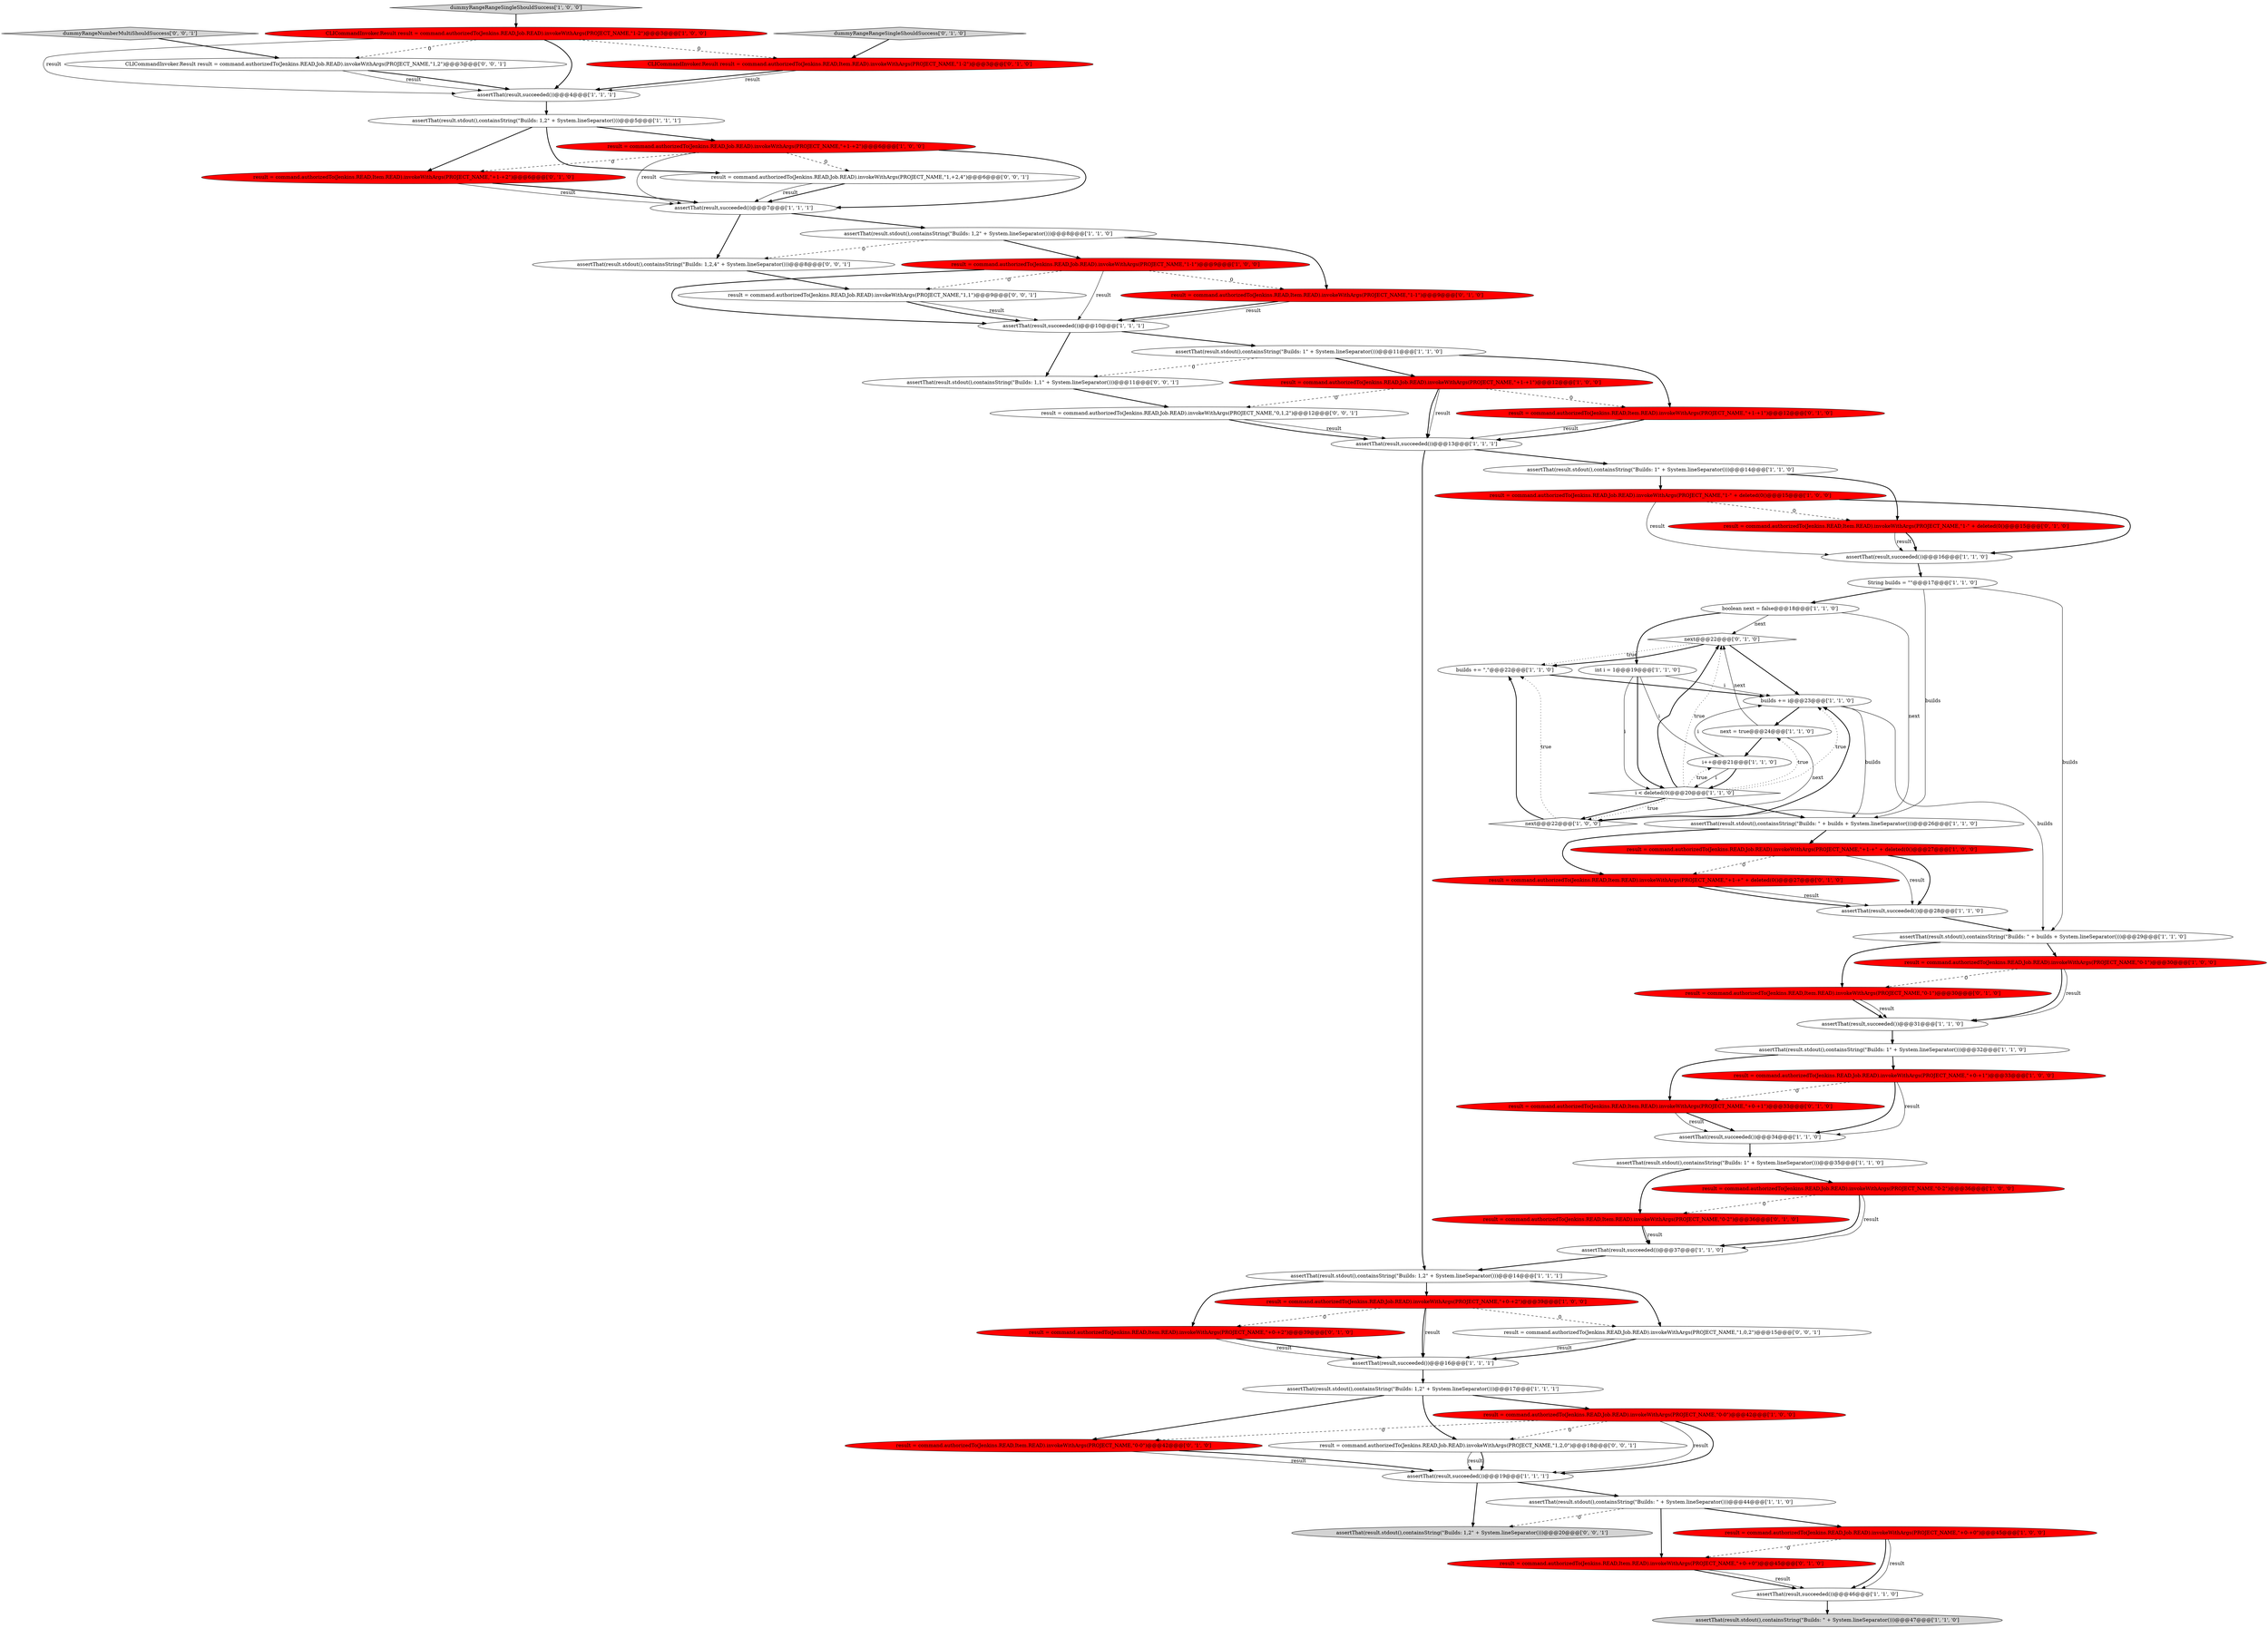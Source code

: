 digraph {
4 [style = filled, label = "String builds = \"\"@@@17@@@['1', '1', '0']", fillcolor = white, shape = ellipse image = "AAA0AAABBB1BBB"];
11 [style = filled, label = "assertThat(result.stdout(),containsString(\"Builds: 1,2\" + System.lineSeparator()))@@@14@@@['1', '1', '1']", fillcolor = white, shape = ellipse image = "AAA0AAABBB1BBB"];
30 [style = filled, label = "assertThat(result.stdout(),containsString(\"Builds: \" + System.lineSeparator()))@@@44@@@['1', '1', '0']", fillcolor = white, shape = ellipse image = "AAA0AAABBB1BBB"];
46 [style = filled, label = "result = command.authorizedTo(Jenkins.READ,Item.READ).invokeWithArgs(PROJECT_NAME,\"+1-+2\")@@@6@@@['0', '1', '0']", fillcolor = red, shape = ellipse image = "AAA1AAABBB2BBB"];
62 [style = filled, label = "result = command.authorizedTo(Jenkins.READ,Job.READ).invokeWithArgs(PROJECT_NAME,\"0,1,2\")@@@12@@@['0', '0', '1']", fillcolor = white, shape = ellipse image = "AAA0AAABBB3BBB"];
6 [style = filled, label = "assertThat(result,succeeded())@@@46@@@['1', '1', '0']", fillcolor = white, shape = ellipse image = "AAA0AAABBB1BBB"];
24 [style = filled, label = "assertThat(result.stdout(),containsString(\"Builds: \" + System.lineSeparator()))@@@47@@@['1', '1', '0']", fillcolor = lightgray, shape = ellipse image = "AAA0AAABBB1BBB"];
23 [style = filled, label = "assertThat(result,succeeded())@@@19@@@['1', '1', '1']", fillcolor = white, shape = ellipse image = "AAA0AAABBB1BBB"];
16 [style = filled, label = "dummyRangeRangeSingleShouldSuccess['1', '0', '0']", fillcolor = lightgray, shape = diamond image = "AAA0AAABBB1BBB"];
56 [style = filled, label = "result = command.authorizedTo(Jenkins.READ,Item.READ).invokeWithArgs(PROJECT_NAME,\"+1-+\" + deleted(0()@@@27@@@['0', '1', '0']", fillcolor = red, shape = ellipse image = "AAA1AAABBB2BBB"];
52 [style = filled, label = "result = command.authorizedTo(Jenkins.READ,Item.READ).invokeWithArgs(PROJECT_NAME,\"+1-+1\")@@@12@@@['0', '1', '0']", fillcolor = red, shape = ellipse image = "AAA1AAABBB2BBB"];
40 [style = filled, label = "assertThat(result,succeeded())@@@16@@@['1', '1', '0']", fillcolor = white, shape = ellipse image = "AAA0AAABBB1BBB"];
38 [style = filled, label = "CLICommandInvoker.Result result = command.authorizedTo(Jenkins.READ,Job.READ).invokeWithArgs(PROJECT_NAME,\"1-2\")@@@3@@@['1', '0', '0']", fillcolor = red, shape = ellipse image = "AAA1AAABBB1BBB"];
42 [style = filled, label = "builds += \",\"@@@22@@@['1', '1', '0']", fillcolor = white, shape = ellipse image = "AAA0AAABBB1BBB"];
44 [style = filled, label = "result = command.authorizedTo(Jenkins.READ,Job.READ).invokeWithArgs(PROJECT_NAME,\"+1-+\" + deleted(0()@@@27@@@['1', '0', '0']", fillcolor = red, shape = ellipse image = "AAA1AAABBB1BBB"];
55 [style = filled, label = "next@@@22@@@['0', '1', '0']", fillcolor = white, shape = diamond image = "AAA0AAABBB2BBB"];
14 [style = filled, label = "next = true@@@24@@@['1', '1', '0']", fillcolor = white, shape = ellipse image = "AAA0AAABBB1BBB"];
2 [style = filled, label = "result = command.authorizedTo(Jenkins.READ,Job.READ).invokeWithArgs(PROJECT_NAME,\"0-2\")@@@36@@@['1', '0', '0']", fillcolor = red, shape = ellipse image = "AAA1AAABBB1BBB"];
1 [style = filled, label = "result = command.authorizedTo(Jenkins.READ,Job.READ).invokeWithArgs(PROJECT_NAME,\"0-1\")@@@30@@@['1', '0', '0']", fillcolor = red, shape = ellipse image = "AAA1AAABBB1BBB"];
15 [style = filled, label = "assertThat(result.stdout(),containsString(\"Builds: 1\" + System.lineSeparator()))@@@32@@@['1', '1', '0']", fillcolor = white, shape = ellipse image = "AAA0AAABBB1BBB"];
36 [style = filled, label = "result = command.authorizedTo(Jenkins.READ,Job.READ).invokeWithArgs(PROJECT_NAME,\"+1-+1\")@@@12@@@['1', '0', '0']", fillcolor = red, shape = ellipse image = "AAA1AAABBB1BBB"];
61 [style = filled, label = "assertThat(result.stdout(),containsString(\"Builds: 1,2,4\" + System.lineSeparator()))@@@8@@@['0', '0', '1']", fillcolor = white, shape = ellipse image = "AAA0AAABBB3BBB"];
53 [style = filled, label = "result = command.authorizedTo(Jenkins.READ,Item.READ).invokeWithArgs(PROJECT_NAME,\"1-\" + deleted(0()@@@15@@@['0', '1', '0']", fillcolor = red, shape = ellipse image = "AAA1AAABBB2BBB"];
65 [style = filled, label = "assertThat(result.stdout(),containsString(\"Builds: 1,1\" + System.lineSeparator()))@@@11@@@['0', '0', '1']", fillcolor = white, shape = ellipse image = "AAA0AAABBB3BBB"];
50 [style = filled, label = "result = command.authorizedTo(Jenkins.READ,Item.READ).invokeWithArgs(PROJECT_NAME,\"+0-+2\")@@@39@@@['0', '1', '0']", fillcolor = red, shape = ellipse image = "AAA1AAABBB2BBB"];
39 [style = filled, label = "assertThat(result,succeeded())@@@13@@@['1', '1', '1']", fillcolor = white, shape = ellipse image = "AAA0AAABBB1BBB"];
10 [style = filled, label = "assertThat(result.stdout(),containsString(\"Builds: 1\" + System.lineSeparator()))@@@35@@@['1', '1', '0']", fillcolor = white, shape = ellipse image = "AAA0AAABBB1BBB"];
64 [style = filled, label = "result = command.authorizedTo(Jenkins.READ,Job.READ).invokeWithArgs(PROJECT_NAME,\"1,+2,4\")@@@6@@@['0', '0', '1']", fillcolor = white, shape = ellipse image = "AAA0AAABBB3BBB"];
37 [style = filled, label = "i < deleted(0(@@@20@@@['1', '1', '0']", fillcolor = white, shape = diamond image = "AAA0AAABBB1BBB"];
35 [style = filled, label = "result = command.authorizedTo(Jenkins.READ,Job.READ).invokeWithArgs(PROJECT_NAME,\"1-1\")@@@9@@@['1', '0', '0']", fillcolor = red, shape = ellipse image = "AAA1AAABBB1BBB"];
41 [style = filled, label = "assertThat(result,succeeded())@@@7@@@['1', '1', '1']", fillcolor = white, shape = ellipse image = "AAA0AAABBB1BBB"];
3 [style = filled, label = "assertThat(result.stdout(),containsString(\"Builds: 1\" + System.lineSeparator()))@@@11@@@['1', '1', '0']", fillcolor = white, shape = ellipse image = "AAA0AAABBB1BBB"];
60 [style = filled, label = "CLICommandInvoker.Result result = command.authorizedTo(Jenkins.READ,Job.READ).invokeWithArgs(PROJECT_NAME,\"1,2\")@@@3@@@['0', '0', '1']", fillcolor = white, shape = ellipse image = "AAA0AAABBB3BBB"];
43 [style = filled, label = "assertThat(result.stdout(),containsString(\"Builds: \" + builds + System.lineSeparator()))@@@26@@@['1', '1', '0']", fillcolor = white, shape = ellipse image = "AAA0AAABBB1BBB"];
18 [style = filled, label = "assertThat(result.stdout(),containsString(\"Builds: 1,2\" + System.lineSeparator()))@@@17@@@['1', '1', '1']", fillcolor = white, shape = ellipse image = "AAA0AAABBB1BBB"];
63 [style = filled, label = "result = command.authorizedTo(Jenkins.READ,Job.READ).invokeWithArgs(PROJECT_NAME,\"1,1\")@@@9@@@['0', '0', '1']", fillcolor = white, shape = ellipse image = "AAA0AAABBB3BBB"];
45 [style = filled, label = "assertThat(result,succeeded())@@@28@@@['1', '1', '0']", fillcolor = white, shape = ellipse image = "AAA0AAABBB1BBB"];
31 [style = filled, label = "assertThat(result,succeeded())@@@37@@@['1', '1', '0']", fillcolor = white, shape = ellipse image = "AAA0AAABBB1BBB"];
32 [style = filled, label = "assertThat(result,succeeded())@@@10@@@['1', '1', '1']", fillcolor = white, shape = ellipse image = "AAA0AAABBB1BBB"];
49 [style = filled, label = "result = command.authorizedTo(Jenkins.READ,Item.READ).invokeWithArgs(PROJECT_NAME,\"0-2\")@@@36@@@['0', '1', '0']", fillcolor = red, shape = ellipse image = "AAA1AAABBB2BBB"];
69 [style = filled, label = "dummyRangeNumberMultiShouldSuccess['0', '0', '1']", fillcolor = lightgray, shape = diamond image = "AAA0AAABBB3BBB"];
5 [style = filled, label = "result = command.authorizedTo(Jenkins.READ,Job.READ).invokeWithArgs(PROJECT_NAME,\"1-\" + deleted(0()@@@15@@@['1', '0', '0']", fillcolor = red, shape = ellipse image = "AAA1AAABBB1BBB"];
34 [style = filled, label = "result = command.authorizedTo(Jenkins.READ,Job.READ).invokeWithArgs(PROJECT_NAME,\"+1-+2\")@@@6@@@['1', '0', '0']", fillcolor = red, shape = ellipse image = "AAA1AAABBB1BBB"];
66 [style = filled, label = "result = command.authorizedTo(Jenkins.READ,Job.READ).invokeWithArgs(PROJECT_NAME,\"1,2,0\")@@@18@@@['0', '0', '1']", fillcolor = white, shape = ellipse image = "AAA0AAABBB3BBB"];
67 [style = filled, label = "assertThat(result.stdout(),containsString(\"Builds: 1,2\" + System.lineSeparator()))@@@20@@@['0', '0', '1']", fillcolor = lightgray, shape = ellipse image = "AAA0AAABBB3BBB"];
19 [style = filled, label = "result = command.authorizedTo(Jenkins.READ,Job.READ).invokeWithArgs(PROJECT_NAME,\"0-0\")@@@42@@@['1', '0', '0']", fillcolor = red, shape = ellipse image = "AAA1AAABBB1BBB"];
13 [style = filled, label = "boolean next = false@@@18@@@['1', '1', '0']", fillcolor = white, shape = ellipse image = "AAA0AAABBB1BBB"];
22 [style = filled, label = "assertThat(result,succeeded())@@@16@@@['1', '1', '1']", fillcolor = white, shape = ellipse image = "AAA0AAABBB1BBB"];
7 [style = filled, label = "assertThat(result,succeeded())@@@4@@@['1', '1', '1']", fillcolor = white, shape = ellipse image = "AAA0AAABBB1BBB"];
25 [style = filled, label = "assertThat(result.stdout(),containsString(\"Builds: 1\" + System.lineSeparator()))@@@14@@@['1', '1', '0']", fillcolor = white, shape = ellipse image = "AAA0AAABBB1BBB"];
27 [style = filled, label = "assertThat(result.stdout(),containsString(\"Builds: \" + builds + System.lineSeparator()))@@@29@@@['1', '1', '0']", fillcolor = white, shape = ellipse image = "AAA0AAABBB1BBB"];
9 [style = filled, label = "result = command.authorizedTo(Jenkins.READ,Job.READ).invokeWithArgs(PROJECT_NAME,\"+0-+0\")@@@45@@@['1', '0', '0']", fillcolor = red, shape = ellipse image = "AAA1AAABBB1BBB"];
33 [style = filled, label = "assertThat(result,succeeded())@@@31@@@['1', '1', '0']", fillcolor = white, shape = ellipse image = "AAA0AAABBB1BBB"];
51 [style = filled, label = "CLICommandInvoker.Result result = command.authorizedTo(Jenkins.READ,Item.READ).invokeWithArgs(PROJECT_NAME,\"1-2\")@@@3@@@['0', '1', '0']", fillcolor = red, shape = ellipse image = "AAA1AAABBB2BBB"];
57 [style = filled, label = "result = command.authorizedTo(Jenkins.READ,Item.READ).invokeWithArgs(PROJECT_NAME,\"+0-+1\")@@@33@@@['0', '1', '0']", fillcolor = red, shape = ellipse image = "AAA1AAABBB2BBB"];
48 [style = filled, label = "result = command.authorizedTo(Jenkins.READ,Item.READ).invokeWithArgs(PROJECT_NAME,\"+0-+0\")@@@45@@@['0', '1', '0']", fillcolor = red, shape = ellipse image = "AAA1AAABBB2BBB"];
59 [style = filled, label = "result = command.authorizedTo(Jenkins.READ,Item.READ).invokeWithArgs(PROJECT_NAME,\"0-1\")@@@30@@@['0', '1', '0']", fillcolor = red, shape = ellipse image = "AAA1AAABBB2BBB"];
54 [style = filled, label = "dummyRangeRangeSingleShouldSuccess['0', '1', '0']", fillcolor = lightgray, shape = diamond image = "AAA0AAABBB2BBB"];
0 [style = filled, label = "builds += i@@@23@@@['1', '1', '0']", fillcolor = white, shape = ellipse image = "AAA0AAABBB1BBB"];
26 [style = filled, label = "assertThat(result,succeeded())@@@34@@@['1', '1', '0']", fillcolor = white, shape = ellipse image = "AAA0AAABBB1BBB"];
20 [style = filled, label = "assertThat(result.stdout(),containsString(\"Builds: 1,2\" + System.lineSeparator()))@@@8@@@['1', '1', '0']", fillcolor = white, shape = ellipse image = "AAA0AAABBB1BBB"];
68 [style = filled, label = "result = command.authorizedTo(Jenkins.READ,Job.READ).invokeWithArgs(PROJECT_NAME,\"1,0,2\")@@@15@@@['0', '0', '1']", fillcolor = white, shape = ellipse image = "AAA0AAABBB3BBB"];
29 [style = filled, label = "int i = 1@@@19@@@['1', '1', '0']", fillcolor = white, shape = ellipse image = "AAA0AAABBB1BBB"];
58 [style = filled, label = "result = command.authorizedTo(Jenkins.READ,Item.READ).invokeWithArgs(PROJECT_NAME,\"1-1\")@@@9@@@['0', '1', '0']", fillcolor = red, shape = ellipse image = "AAA1AAABBB2BBB"];
8 [style = filled, label = "result = command.authorizedTo(Jenkins.READ,Job.READ).invokeWithArgs(PROJECT_NAME,\"+0-+1\")@@@33@@@['1', '0', '0']", fillcolor = red, shape = ellipse image = "AAA1AAABBB1BBB"];
17 [style = filled, label = "assertThat(result.stdout(),containsString(\"Builds: 1,2\" + System.lineSeparator()))@@@5@@@['1', '1', '1']", fillcolor = white, shape = ellipse image = "AAA0AAABBB1BBB"];
47 [style = filled, label = "result = command.authorizedTo(Jenkins.READ,Item.READ).invokeWithArgs(PROJECT_NAME,\"0-0\")@@@42@@@['0', '1', '0']", fillcolor = red, shape = ellipse image = "AAA1AAABBB2BBB"];
28 [style = filled, label = "result = command.authorizedTo(Jenkins.READ,Job.READ).invokeWithArgs(PROJECT_NAME,\"+0-+2\")@@@39@@@['1', '0', '0']", fillcolor = red, shape = ellipse image = "AAA1AAABBB1BBB"];
12 [style = filled, label = "next@@@22@@@['1', '0', '0']", fillcolor = white, shape = diamond image = "AAA0AAABBB1BBB"];
21 [style = filled, label = "i++@@@21@@@['1', '1', '0']", fillcolor = white, shape = ellipse image = "AAA0AAABBB1BBB"];
40->4 [style = bold, label=""];
20->58 [style = bold, label=""];
69->60 [style = bold, label=""];
50->22 [style = bold, label=""];
26->10 [style = bold, label=""];
58->32 [style = bold, label=""];
29->0 [style = solid, label="i"];
60->7 [style = solid, label="result"];
45->27 [style = bold, label=""];
65->62 [style = bold, label=""];
36->52 [style = dashed, label="0"];
25->53 [style = bold, label=""];
12->42 [style = dotted, label="true"];
12->42 [style = bold, label=""];
23->67 [style = bold, label=""];
19->47 [style = dashed, label="0"];
3->65 [style = dashed, label="0"];
37->55 [style = bold, label=""];
15->57 [style = bold, label=""];
41->20 [style = bold, label=""];
19->66 [style = dashed, label="0"];
9->6 [style = bold, label=""];
1->59 [style = dashed, label="0"];
53->40 [style = solid, label="result"];
37->43 [style = bold, label=""];
1->33 [style = bold, label=""];
3->36 [style = bold, label=""];
46->41 [style = solid, label="result"];
0->14 [style = bold, label=""];
50->22 [style = solid, label="result"];
19->23 [style = solid, label="result"];
38->7 [style = bold, label=""];
28->50 [style = dashed, label="0"];
51->7 [style = bold, label=""];
2->49 [style = dashed, label="0"];
13->55 [style = solid, label="next"];
20->61 [style = dashed, label="0"];
32->3 [style = bold, label=""];
43->44 [style = bold, label=""];
9->6 [style = solid, label="result"];
36->39 [style = solid, label="result"];
35->63 [style = dashed, label="0"];
2->31 [style = bold, label=""];
62->39 [style = solid, label="result"];
11->28 [style = bold, label=""];
37->55 [style = dotted, label="true"];
13->12 [style = solid, label="next"];
66->23 [style = solid, label="result"];
23->30 [style = bold, label=""];
36->62 [style = dashed, label="0"];
33->15 [style = bold, label=""];
4->43 [style = solid, label="builds"];
18->19 [style = bold, label=""];
28->22 [style = solid, label="result"];
35->32 [style = solid, label="result"];
31->11 [style = bold, label=""];
46->41 [style = bold, label=""];
41->61 [style = bold, label=""];
62->39 [style = bold, label=""];
52->39 [style = solid, label="result"];
47->23 [style = solid, label="result"];
28->68 [style = dashed, label="0"];
17->34 [style = bold, label=""];
21->37 [style = bold, label=""];
22->18 [style = bold, label=""];
29->37 [style = solid, label="i"];
9->48 [style = dashed, label="0"];
27->59 [style = bold, label=""];
49->31 [style = bold, label=""];
38->51 [style = dashed, label="0"];
10->2 [style = bold, label=""];
38->60 [style = dashed, label="0"];
39->25 [style = bold, label=""];
37->14 [style = dotted, label="true"];
17->64 [style = bold, label=""];
29->21 [style = solid, label="i"];
44->45 [style = bold, label=""];
2->31 [style = solid, label="result"];
64->41 [style = bold, label=""];
10->49 [style = bold, label=""];
61->63 [style = bold, label=""];
14->21 [style = bold, label=""];
44->56 [style = dashed, label="0"];
56->45 [style = solid, label="result"];
64->41 [style = solid, label="result"];
18->66 [style = bold, label=""];
17->46 [style = bold, label=""];
7->17 [style = bold, label=""];
18->47 [style = bold, label=""];
21->37 [style = solid, label="i"];
34->64 [style = dashed, label="0"];
4->13 [style = bold, label=""];
57->26 [style = bold, label=""];
55->42 [style = dotted, label="true"];
8->57 [style = dashed, label="0"];
35->32 [style = bold, label=""];
53->40 [style = bold, label=""];
44->45 [style = solid, label="result"];
6->24 [style = bold, label=""];
30->9 [style = bold, label=""];
29->37 [style = bold, label=""];
48->6 [style = bold, label=""];
55->42 [style = bold, label=""];
14->12 [style = solid, label="next"];
36->39 [style = bold, label=""];
0->27 [style = solid, label="builds"];
37->12 [style = bold, label=""];
1->33 [style = solid, label="result"];
42->0 [style = bold, label=""];
68->22 [style = solid, label="result"];
56->45 [style = bold, label=""];
63->32 [style = bold, label=""];
34->46 [style = dashed, label="0"];
37->0 [style = dotted, label="true"];
11->50 [style = bold, label=""];
0->43 [style = solid, label="builds"];
58->32 [style = solid, label="result"];
8->26 [style = solid, label="result"];
25->5 [style = bold, label=""];
59->33 [style = bold, label=""];
5->40 [style = bold, label=""];
47->23 [style = bold, label=""];
35->58 [style = dashed, label="0"];
15->8 [style = bold, label=""];
28->22 [style = bold, label=""];
54->51 [style = bold, label=""];
66->23 [style = bold, label=""];
63->32 [style = solid, label="result"];
27->1 [style = bold, label=""];
52->39 [style = bold, label=""];
5->40 [style = solid, label="result"];
3->52 [style = bold, label=""];
59->33 [style = solid, label="result"];
37->21 [style = dotted, label="true"];
11->68 [style = bold, label=""];
38->7 [style = solid, label="result"];
4->27 [style = solid, label="builds"];
49->31 [style = solid, label="result"];
37->12 [style = dotted, label="true"];
51->7 [style = solid, label="result"];
34->41 [style = bold, label=""];
55->0 [style = bold, label=""];
57->26 [style = solid, label="result"];
32->65 [style = bold, label=""];
48->6 [style = solid, label="result"];
39->11 [style = bold, label=""];
12->0 [style = bold, label=""];
68->22 [style = bold, label=""];
5->53 [style = dashed, label="0"];
13->29 [style = bold, label=""];
14->55 [style = solid, label="next"];
34->41 [style = solid, label="result"];
60->7 [style = bold, label=""];
19->23 [style = bold, label=""];
20->35 [style = bold, label=""];
30->48 [style = bold, label=""];
30->67 [style = dashed, label="0"];
21->0 [style = solid, label="i"];
43->56 [style = bold, label=""];
16->38 [style = bold, label=""];
8->26 [style = bold, label=""];
}

